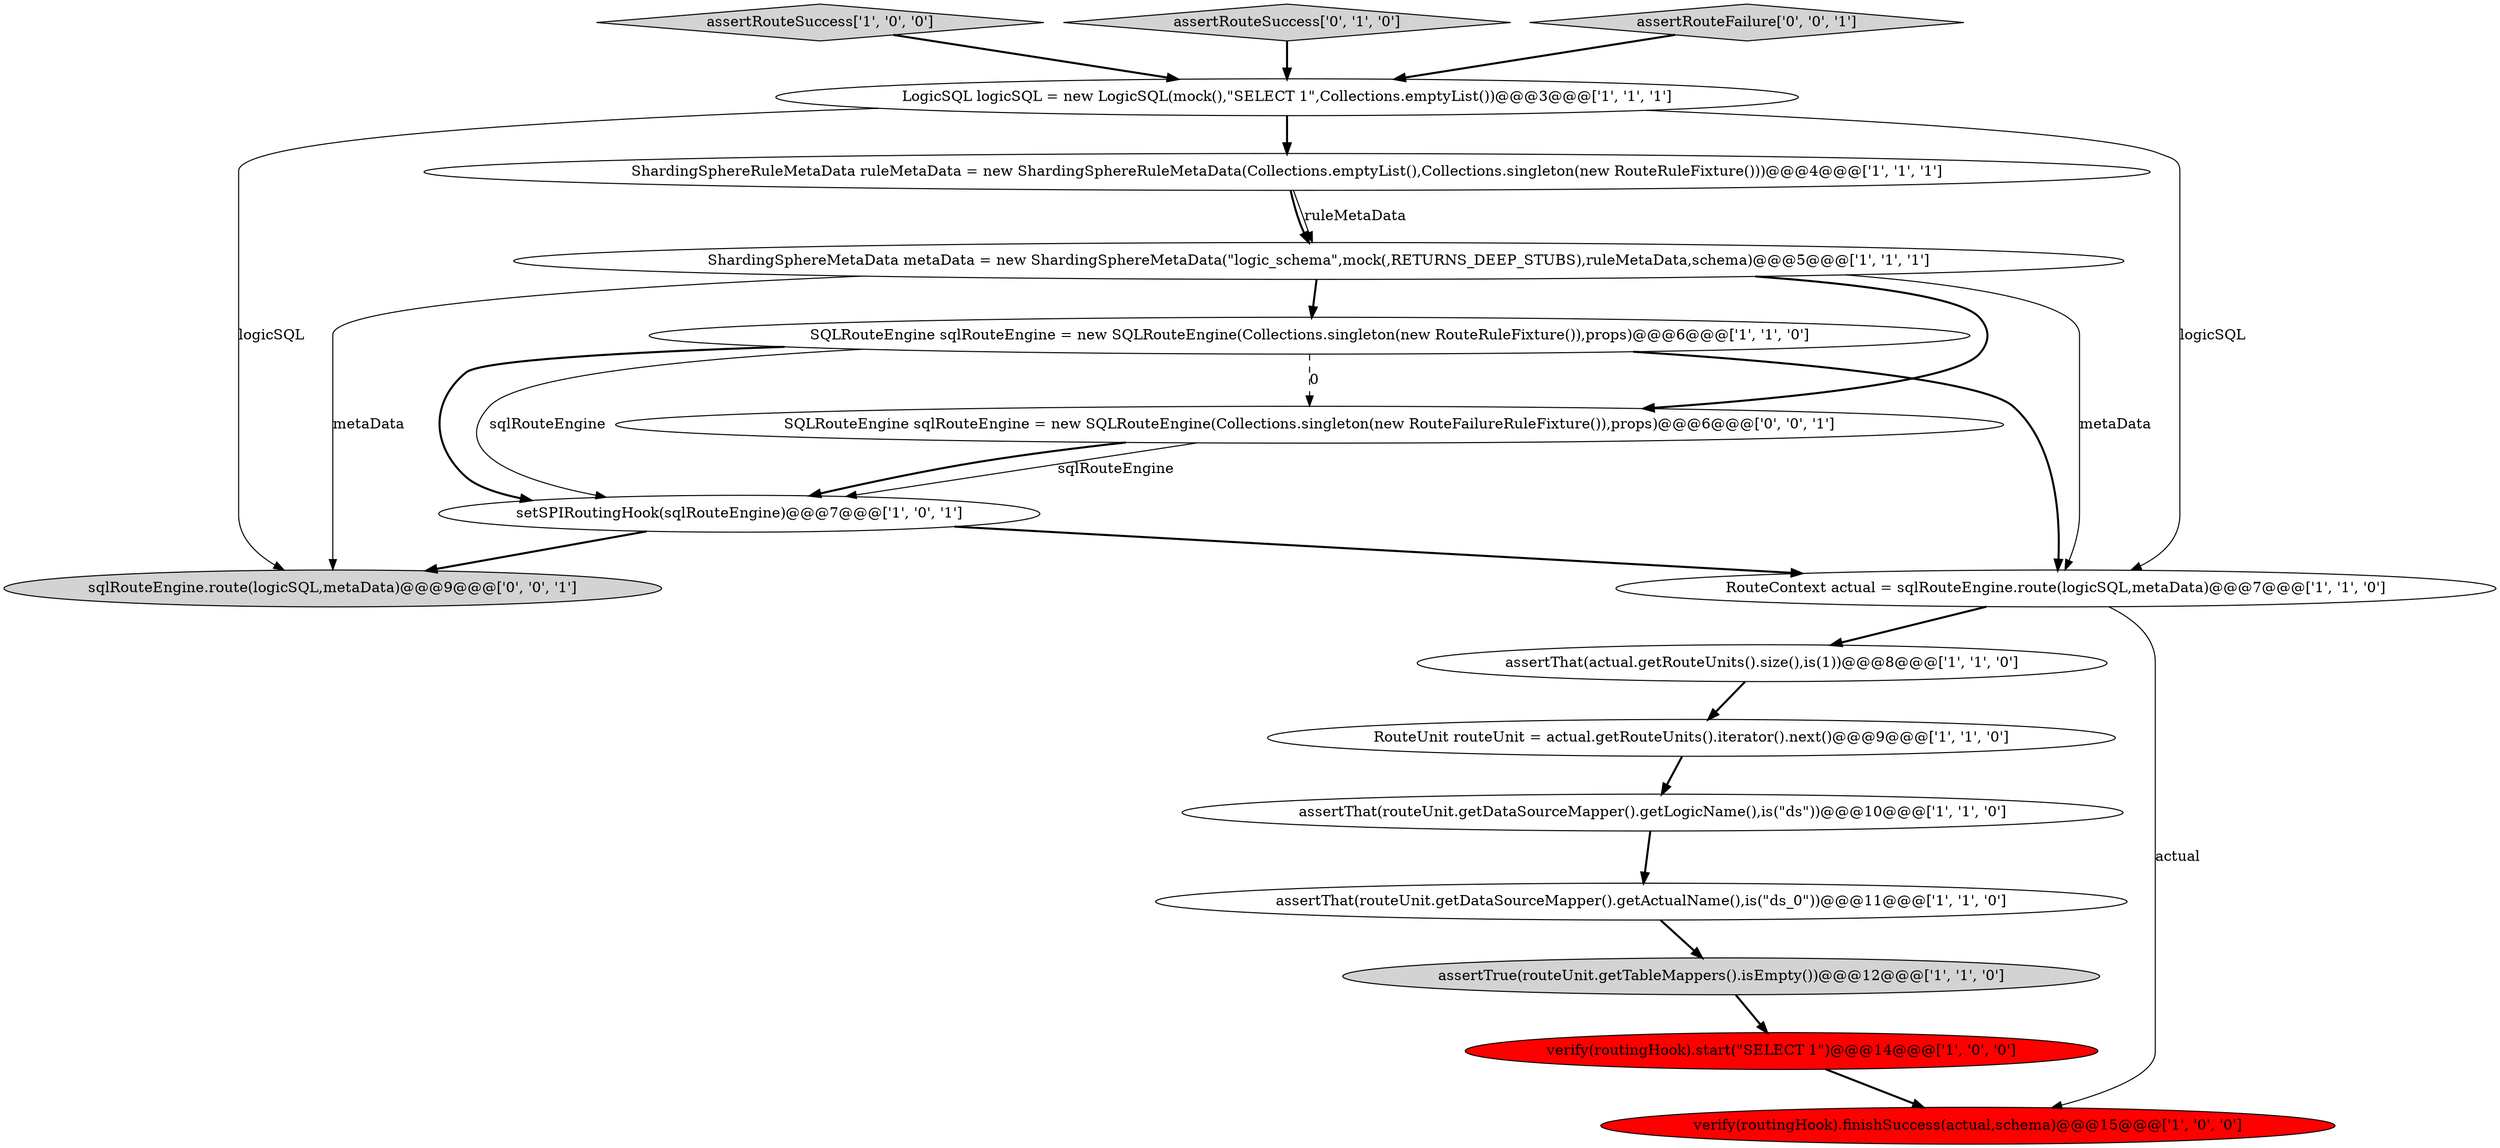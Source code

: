 digraph {
16 [style = filled, label = "SQLRouteEngine sqlRouteEngine = new SQLRouteEngine(Collections.singleton(new RouteFailureRuleFixture()),props)@@@6@@@['0', '0', '1']", fillcolor = white, shape = ellipse image = "AAA0AAABBB3BBB"];
6 [style = filled, label = "assertRouteSuccess['1', '0', '0']", fillcolor = lightgray, shape = diamond image = "AAA0AAABBB1BBB"];
13 [style = filled, label = "assertThat(routeUnit.getDataSourceMapper().getActualName(),is(\"ds_0\"))@@@11@@@['1', '1', '0']", fillcolor = white, shape = ellipse image = "AAA0AAABBB1BBB"];
8 [style = filled, label = "ShardingSphereMetaData metaData = new ShardingSphereMetaData(\"logic_schema\",mock(,RETURNS_DEEP_STUBS),ruleMetaData,schema)@@@5@@@['1', '1', '1']", fillcolor = white, shape = ellipse image = "AAA0AAABBB1BBB"];
14 [style = filled, label = "assertRouteSuccess['0', '1', '0']", fillcolor = lightgray, shape = diamond image = "AAA0AAABBB2BBB"];
1 [style = filled, label = "SQLRouteEngine sqlRouteEngine = new SQLRouteEngine(Collections.singleton(new RouteRuleFixture()),props)@@@6@@@['1', '1', '0']", fillcolor = white, shape = ellipse image = "AAA0AAABBB1BBB"];
11 [style = filled, label = "setSPIRoutingHook(sqlRouteEngine)@@@7@@@['1', '0', '1']", fillcolor = white, shape = ellipse image = "AAA0AAABBB1BBB"];
4 [style = filled, label = "assertThat(actual.getRouteUnits().size(),is(1))@@@8@@@['1', '1', '0']", fillcolor = white, shape = ellipse image = "AAA0AAABBB1BBB"];
10 [style = filled, label = "LogicSQL logicSQL = new LogicSQL(mock(),\"SELECT 1\",Collections.emptyList())@@@3@@@['1', '1', '1']", fillcolor = white, shape = ellipse image = "AAA0AAABBB1BBB"];
7 [style = filled, label = "RouteUnit routeUnit = actual.getRouteUnits().iterator().next()@@@9@@@['1', '1', '0']", fillcolor = white, shape = ellipse image = "AAA0AAABBB1BBB"];
2 [style = filled, label = "assertThat(routeUnit.getDataSourceMapper().getLogicName(),is(\"ds\"))@@@10@@@['1', '1', '0']", fillcolor = white, shape = ellipse image = "AAA0AAABBB1BBB"];
0 [style = filled, label = "ShardingSphereRuleMetaData ruleMetaData = new ShardingSphereRuleMetaData(Collections.emptyList(),Collections.singleton(new RouteRuleFixture()))@@@4@@@['1', '1', '1']", fillcolor = white, shape = ellipse image = "AAA0AAABBB1BBB"];
12 [style = filled, label = "RouteContext actual = sqlRouteEngine.route(logicSQL,metaData)@@@7@@@['1', '1', '0']", fillcolor = white, shape = ellipse image = "AAA0AAABBB1BBB"];
5 [style = filled, label = "verify(routingHook).start(\"SELECT 1\")@@@14@@@['1', '0', '0']", fillcolor = red, shape = ellipse image = "AAA1AAABBB1BBB"];
15 [style = filled, label = "sqlRouteEngine.route(logicSQL,metaData)@@@9@@@['0', '0', '1']", fillcolor = lightgray, shape = ellipse image = "AAA0AAABBB3BBB"];
9 [style = filled, label = "assertTrue(routeUnit.getTableMappers().isEmpty())@@@12@@@['1', '1', '0']", fillcolor = lightgray, shape = ellipse image = "AAA0AAABBB1BBB"];
17 [style = filled, label = "assertRouteFailure['0', '0', '1']", fillcolor = lightgray, shape = diamond image = "AAA0AAABBB3BBB"];
3 [style = filled, label = "verify(routingHook).finishSuccess(actual,schema)@@@15@@@['1', '0', '0']", fillcolor = red, shape = ellipse image = "AAA1AAABBB1BBB"];
5->3 [style = bold, label=""];
17->10 [style = bold, label=""];
8->16 [style = bold, label=""];
16->11 [style = bold, label=""];
10->12 [style = solid, label="logicSQL"];
10->15 [style = solid, label="logicSQL"];
14->10 [style = bold, label=""];
16->11 [style = solid, label="sqlRouteEngine"];
8->12 [style = solid, label="metaData"];
11->12 [style = bold, label=""];
0->8 [style = solid, label="ruleMetaData"];
12->3 [style = solid, label="actual"];
4->7 [style = bold, label=""];
11->15 [style = bold, label=""];
1->11 [style = bold, label=""];
2->13 [style = bold, label=""];
8->1 [style = bold, label=""];
12->4 [style = bold, label=""];
7->2 [style = bold, label=""];
1->16 [style = dashed, label="0"];
6->10 [style = bold, label=""];
10->0 [style = bold, label=""];
8->15 [style = solid, label="metaData"];
0->8 [style = bold, label=""];
1->12 [style = bold, label=""];
9->5 [style = bold, label=""];
13->9 [style = bold, label=""];
1->11 [style = solid, label="sqlRouteEngine"];
}
